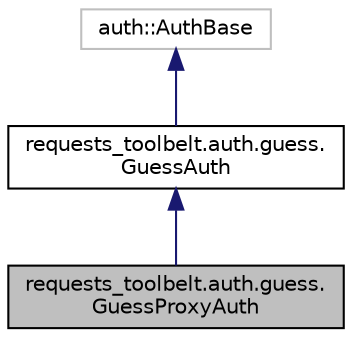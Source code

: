 digraph "requests_toolbelt.auth.guess.GuessProxyAuth"
{
 // LATEX_PDF_SIZE
  edge [fontname="Helvetica",fontsize="10",labelfontname="Helvetica",labelfontsize="10"];
  node [fontname="Helvetica",fontsize="10",shape=record];
  Node1 [label="requests_toolbelt.auth.guess.\lGuessProxyAuth",height=0.2,width=0.4,color="black", fillcolor="grey75", style="filled", fontcolor="black",tooltip=" "];
  Node2 -> Node1 [dir="back",color="midnightblue",fontsize="10",style="solid",fontname="Helvetica"];
  Node2 [label="requests_toolbelt.auth.guess.\lGuessAuth",height=0.2,width=0.4,color="black", fillcolor="white", style="filled",URL="$classrequests__toolbelt_1_1auth_1_1guess_1_1GuessAuth.html",tooltip=" "];
  Node3 -> Node2 [dir="back",color="midnightblue",fontsize="10",style="solid",fontname="Helvetica"];
  Node3 [label="auth::AuthBase",height=0.2,width=0.4,color="grey75", fillcolor="white", style="filled",tooltip=" "];
}
